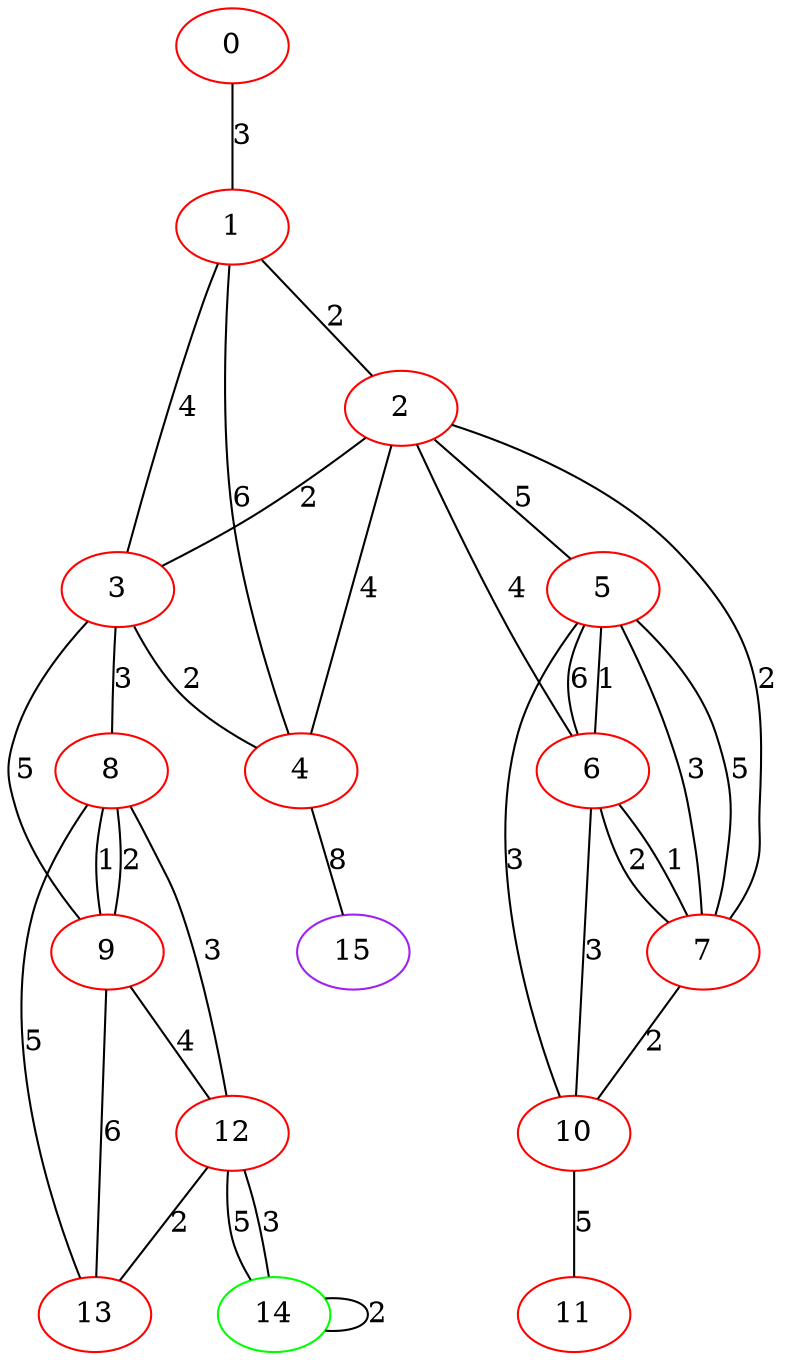 graph "" {
0 [color=red, weight=1];
1 [color=red, weight=1];
2 [color=red, weight=1];
3 [color=red, weight=1];
4 [color=red, weight=1];
5 [color=red, weight=1];
6 [color=red, weight=1];
7 [color=red, weight=1];
8 [color=red, weight=1];
9 [color=red, weight=1];
10 [color=red, weight=1];
11 [color=red, weight=1];
12 [color=red, weight=1];
13 [color=red, weight=1];
14 [color=green, weight=2];
15 [color=purple, weight=4];
0 -- 1  [key=0, label=3];
1 -- 2  [key=0, label=2];
1 -- 3  [key=0, label=4];
1 -- 4  [key=0, label=6];
2 -- 3  [key=0, label=2];
2 -- 4  [key=0, label=4];
2 -- 5  [key=0, label=5];
2 -- 6  [key=0, label=4];
2 -- 7  [key=0, label=2];
3 -- 8  [key=0, label=3];
3 -- 9  [key=0, label=5];
3 -- 4  [key=0, label=2];
4 -- 15  [key=0, label=8];
5 -- 10  [key=0, label=3];
5 -- 6  [key=0, label=1];
5 -- 6  [key=1, label=6];
5 -- 7  [key=0, label=3];
5 -- 7  [key=1, label=5];
6 -- 10  [key=0, label=3];
6 -- 7  [key=0, label=2];
6 -- 7  [key=1, label=1];
7 -- 10  [key=0, label=2];
8 -- 9  [key=0, label=2];
8 -- 9  [key=1, label=1];
8 -- 12  [key=0, label=3];
8 -- 13  [key=0, label=5];
9 -- 12  [key=0, label=4];
9 -- 13  [key=0, label=6];
10 -- 11  [key=0, label=5];
12 -- 13  [key=0, label=2];
12 -- 14  [key=0, label=3];
12 -- 14  [key=1, label=5];
14 -- 14  [key=0, label=2];
}
